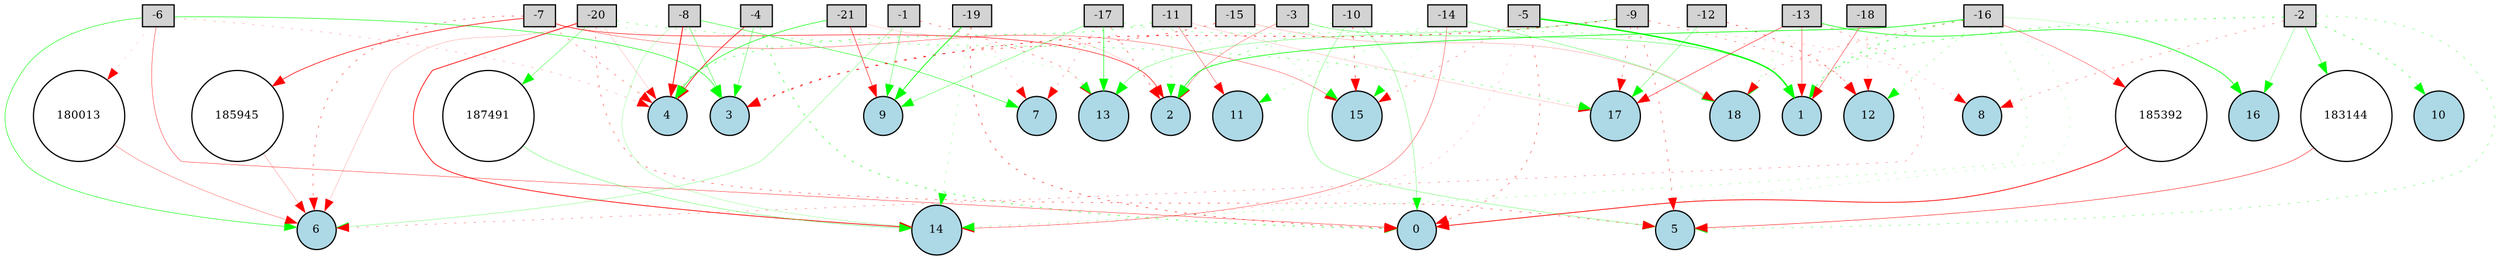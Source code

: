 digraph {
	node [fontsize=9 height=0.2 shape=circle width=0.2]
	-1 [fillcolor=lightgray shape=box style=filled]
	-2 [fillcolor=lightgray shape=box style=filled]
	-3 [fillcolor=lightgray shape=box style=filled]
	-4 [fillcolor=lightgray shape=box style=filled]
	-5 [fillcolor=lightgray shape=box style=filled]
	-6 [fillcolor=lightgray shape=box style=filled]
	-7 [fillcolor=lightgray shape=box style=filled]
	-8 [fillcolor=lightgray shape=box style=filled]
	-9 [fillcolor=lightgray shape=box style=filled]
	-10 [fillcolor=lightgray shape=box style=filled]
	-11 [fillcolor=lightgray shape=box style=filled]
	-12 [fillcolor=lightgray shape=box style=filled]
	-13 [fillcolor=lightgray shape=box style=filled]
	-14 [fillcolor=lightgray shape=box style=filled]
	-15 [fillcolor=lightgray shape=box style=filled]
	-16 [fillcolor=lightgray shape=box style=filled]
	-17 [fillcolor=lightgray shape=box style=filled]
	-18 [fillcolor=lightgray shape=box style=filled]
	-19 [fillcolor=lightgray shape=box style=filled]
	-20 [fillcolor=lightgray shape=box style=filled]
	-21 [fillcolor=lightgray shape=box style=filled]
	0 [fillcolor=lightblue style=filled]
	1 [fillcolor=lightblue style=filled]
	2 [fillcolor=lightblue style=filled]
	3 [fillcolor=lightblue style=filled]
	4 [fillcolor=lightblue style=filled]
	5 [fillcolor=lightblue style=filled]
	6 [fillcolor=lightblue style=filled]
	7 [fillcolor=lightblue style=filled]
	8 [fillcolor=lightblue style=filled]
	9 [fillcolor=lightblue style=filled]
	10 [fillcolor=lightblue style=filled]
	11 [fillcolor=lightblue style=filled]
	12 [fillcolor=lightblue style=filled]
	13 [fillcolor=lightblue style=filled]
	14 [fillcolor=lightblue style=filled]
	15 [fillcolor=lightblue style=filled]
	16 [fillcolor=lightblue style=filled]
	17 [fillcolor=lightblue style=filled]
	18 [fillcolor=lightblue style=filled]
	180013 [fillcolor=white style=filled]
	185392 [fillcolor=white style=filled]
	185945 [fillcolor=white style=filled]
	187491 [fillcolor=white style=filled]
	183144 [fillcolor=white style=filled]
	-12 -> 17 [color=green penwidth=0.24328907826459 style=solid]
	-5 -> 14 [color=red penwidth=0.12449355421883299 style=dotted]
	-19 -> 7 [color=red penwidth=0.12663965479525582 style=dotted]
	-20 -> 5 [color=red penwidth=0.30641304009914183 style=dotted]
	-5 -> 15 [color=red penwidth=0.2250467956316161 style=dotted]
	-10 -> 2 [color=green penwidth=0.2747892289136298 style=dotted]
	-6 -> 6 [color=green penwidth=0.40961548966310013 style=solid]
	-7 -> 4 [color=red penwidth=0.26975076596774167 style=dotted]
	-13 -> 18 [color=green penwidth=0.16659294621434143 style=dotted]
	-17 -> 2 [color=red penwidth=0.32133242985307087 style=dotted]
	-16 -> 16 [color=green penwidth=0.11916964490034335 style=solid]
	-16 -> 14 [color=green penwidth=0.16731147493162746 style=dotted]
	-13 -> 17 [color=red penwidth=0.37315097525945995 style=solid]
	-11 -> 2 [color=green penwidth=0.23664706001722027 style=dotted]
	-6 -> 3 [color=green penwidth=0.44449440796823103 style=solid]
	-18 -> 12 [color=red penwidth=0.14314038168180826 style=dotted]
	-3 -> 2 [color=red penwidth=0.21654005993571246 style=solid]
	-9 -> 17 [color=red penwidth=0.3135527345437124 style=dotted]
	-16 -> 18 [color=red penwidth=0.2026940946294356 style=dotted]
	-13 -> 1 [color=red penwidth=0.31275017862567794 style=solid]
	-9 -> 12 [color=red penwidth=0.22723734340777774 style=dotted]
	-1 -> 9 [color=green penwidth=0.2647712997277461 style=solid]
	-18 -> 1 [color=red penwidth=0.313438896468446 style=solid]
	-16 -> 12 [color=green penwidth=0.18748593560383908 style=dotted]
	-14 -> 15 [color=green penwidth=0.10873487185895851 style=dotted]
	-3 -> 1 [color=green penwidth=0.2718279840870396 style=solid]
	-4 -> 0 [color=green penwidth=0.42329435609385746 style=dotted]
	-20 -> 6 [color=red penwidth=0.12836589072119847 style=solid]
	-17 -> 1 [color=green penwidth=0.2271062212868928 style=dotted]
	-20 -> 17 [color=green penwidth=0.2766955021800868 style=dotted]
	-2 -> 8 [color=red penwidth=0.22940138123054202 style=dotted]
	-9 -> 5 [color=red penwidth=0.31296392571470344 style=dotted]
	-11 -> 11 [color=red penwidth=0.26584191188913453 style=solid]
	-9 -> 8 [color=red penwidth=0.12668541948108117 style=dotted]
	-3 -> 13 [color=green penwidth=0.14239705515288364 style=dotted]
	-1 -> 13 [color=red penwidth=0.2970636676923984 style=dotted]
	-17 -> 7 [color=red penwidth=0.19359449801913542 style=dotted]
	-19 -> 9 [color=green penwidth=0.6333421879262408 style=solid]
	-19 -> 14 [color=green penwidth=0.15271864785185507 style=dotted]
	-17 -> 9 [color=green penwidth=0.2649155938368848 style=solid]
	-13 -> 6 [color=red penwidth=0.21208354993496228 style=dotted]
	-9 -> 3 [color=red penwidth=0.5202365681748973 style=dotted]
	-4 -> 4 [color=red penwidth=0.551723443682191 style=solid]
	-20 -> 4 [color=red penwidth=0.10481055987244736 style=solid]
	-16 -> 1 [color=green penwidth=0.47963912663836306 style=dotted]
	-4 -> 3 [color=green penwidth=0.2838869695879559 style=solid]
	-13 -> 16 [color=green penwidth=0.5285869835015117 style=solid]
	-1 -> 6 [color=green penwidth=0.18737773342224928 style=solid]
	-11 -> 4 [color=green penwidth=0.36205235803107405 style=dotted]
	-8 -> 14 [color=green penwidth=0.14409804905313955 style=solid]
	-9 -> 13 [color=green penwidth=0.23060556873158836 style=solid]
	-2 -> 10 [color=green penwidth=0.37389586921847284 style=dotted]
	-19 -> 0 [color=red penwidth=0.40123850366151037 style=dotted]
	-7 -> 15 [color=red penwidth=0.2513684283024161 style=solid]
	-6 -> 0 [color=red penwidth=0.29124970993753774 style=solid]
	-17 -> 13 [color=green penwidth=0.456107049063991 style=solid]
	-10 -> 5 [color=green penwidth=0.22188896412344675 style=solid]
	-16 -> 2 [color=green penwidth=0.5543157085791124 style=solid]
	-20 -> 14 [color=red penwidth=0.6064959189455245 style=solid]
	-21 -> 9 [color=red penwidth=0.4005408061750887 style=solid]
	-4 -> 13 [color=green penwidth=0.10985679967458513 style=dotted]
	-10 -> 15 [color=red penwidth=0.4433954236061326 style=dotted]
	-11 -> 17 [color=red penwidth=0.10302569157021003 style=solid]
	-7 -> 6 [color=red penwidth=0.31890938767265686 style=dotted]
	-15 -> 15 [color=green penwidth=0.15218307185123905 style=dotted]
	-5 -> 1 [color=green penwidth=1.0916418309409508 style=solid]
	-7 -> 2 [color=red penwidth=0.4272926846443592 style=solid]
	-14 -> 11 [color=green penwidth=0.1589459009000856 style=dotted]
	-2 -> 1 [color=green penwidth=0.3810155251630194 style=dotted]
	-8 -> 3 [color=green penwidth=0.32082534991488326 style=solid]
	-14 -> 14 [color=red penwidth=0.2670346024675682 style=solid]
	-12 -> 12 [color=red penwidth=0.39785200734427295 style=dotted]
	-21 -> 4 [color=green penwidth=0.47462475457181996 style=solid]
	-6 -> 4 [color=red penwidth=0.14864986743702333 style=dotted]
	-15 -> 3 [color=red penwidth=0.4137447091090952 style=dotted]
	-21 -> 2 [color=red penwidth=0.10006468901609283 style=solid]
	-10 -> 0 [color=green penwidth=0.2043562812787118 style=solid]
	-2 -> 5 [color=green penwidth=0.2554897225564209 style=dotted]
	-16 -> 0 [color=green penwidth=0.11914689310714313 style=dotted]
	-8 -> 4 [color=red penwidth=0.6785379467052005 style=solid]
	-20 -> 3 [color=green penwidth=0.1260804594876885 style=dotted]
	-5 -> 0 [color=red penwidth=0.3167096225530097 style=dotted]
	-8 -> 7 [color=green penwidth=0.37150217655972806 style=solid]
	-14 -> 18 [color=green penwidth=0.2504156315483096 style=solid]
	-15 -> 18 [color=red penwidth=0.1401901295021578 style=solid]
	-2 -> 16 [color=green penwidth=0.20969706355736695 style=solid]
	-6 -> 180013 [color=red penwidth=0.10179192833515112 style=dotted]
	180013 -> 6 [color=red penwidth=0.2168424059647137 style=solid]
	-2 -> 183144 [color=green penwidth=0.3786154158702929 style=solid]
	183144 -> 5 [color=red penwidth=0.3640152128644245 style=solid]
	-16 -> 185392 [color=red penwidth=0.2622044757967801 style=solid]
	185392 -> 0 [color=red penwidth=0.6164729979367038 style=solid]
	-7 -> 185945 [color=red penwidth=0.5298044872656684 style=solid]
	185945 -> 6 [color=red penwidth=0.15633154594656318 style=solid]
	-20 -> 187491 [color=green penwidth=0.2720763059233505 style=solid]
	187491 -> 14 [color=green penwidth=0.2385839992322938 style=solid]
}
